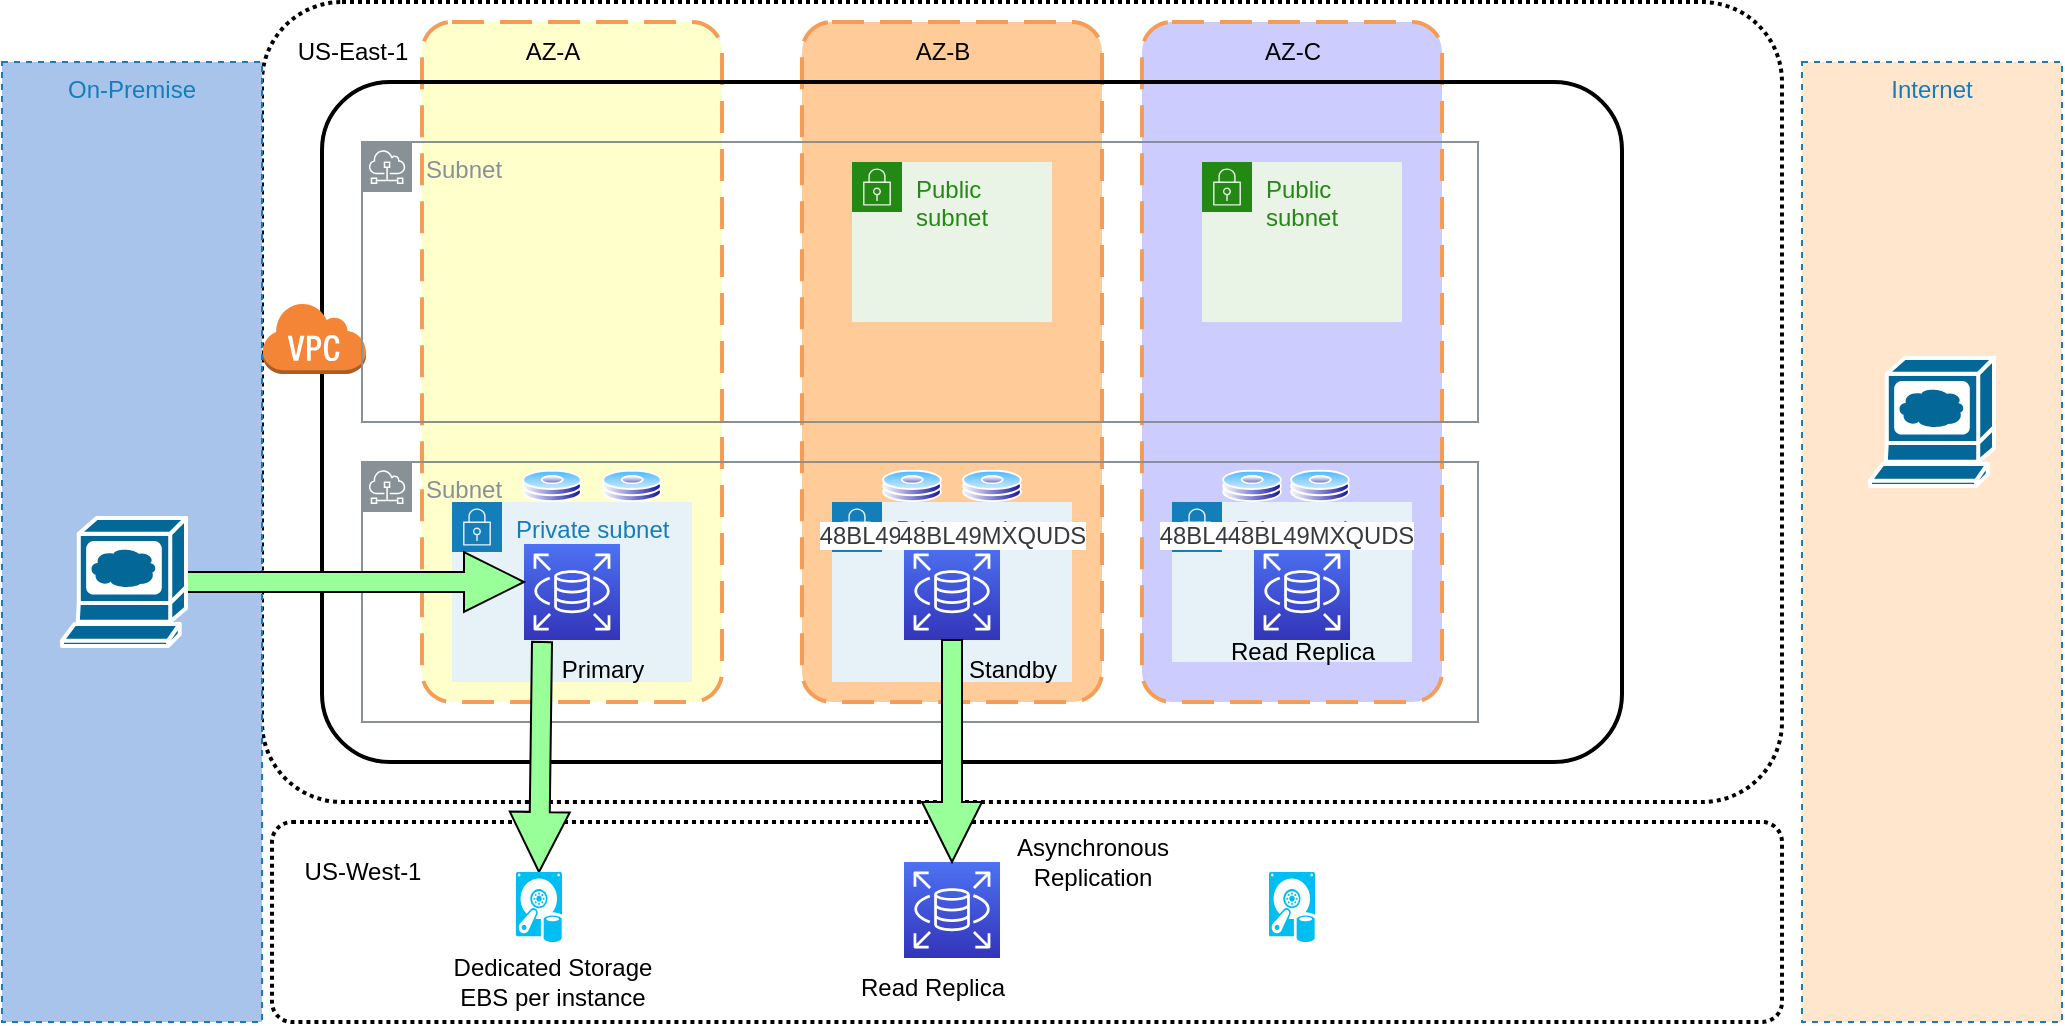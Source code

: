 <mxfile version="20.8.13" type="github">
  <diagram id="stbyG8PFdSv3hAW9tTvB" name="Page-1">
    <mxGraphModel dx="2044" dy="627" grid="1" gridSize="10" guides="1" tooltips="1" connect="1" arrows="1" fold="1" page="1" pageScale="1" pageWidth="850" pageHeight="1100" math="0" shadow="0">
      <root>
        <mxCell id="0" />
        <mxCell id="1" parent="0" />
        <mxCell id="larNTnmImganuYbGx3xY-1" value="" style="rounded=1;arcSize=10;dashed=1;fillColor=none;gradientColor=none;dashPattern=1 1;strokeWidth=2;" parent="1" vertex="1">
          <mxGeometry x="60" y="50" width="760" height="400" as="geometry" />
        </mxCell>
        <mxCell id="larNTnmImganuYbGx3xY-3" value="" style="rounded=1;arcSize=10;dashed=1;strokeColor=#F59D56;fillColor=#FFFFCC;gradientColor=none;dashPattern=8 4;strokeWidth=2;" parent="1" vertex="1">
          <mxGeometry x="140" y="60" width="150" height="340" as="geometry" />
        </mxCell>
        <mxCell id="larNTnmImganuYbGx3xY-4" value="" style="rounded=1;arcSize=10;dashed=1;strokeColor=#F59D56;fillColor=#FFCC99;gradientColor=none;dashPattern=8 4;strokeWidth=2;" parent="1" vertex="1">
          <mxGeometry x="330" y="60" width="150" height="340" as="geometry" />
        </mxCell>
        <mxCell id="larNTnmImganuYbGx3xY-5" value="" style="rounded=1;arcSize=10;dashed=1;strokeColor=#F59D56;fillColor=#CCCCFF;gradientColor=none;dashPattern=8 4;strokeWidth=2;" parent="1" vertex="1">
          <mxGeometry x="500" y="60" width="150" height="340" as="geometry" />
        </mxCell>
        <mxCell id="larNTnmImganuYbGx3xY-6" value="" style="rounded=1;arcSize=10;dashed=0;fillColor=none;gradientColor=none;strokeWidth=2;" parent="1" vertex="1">
          <mxGeometry x="90" y="90" width="650" height="340" as="geometry" />
        </mxCell>
        <mxCell id="larNTnmImganuYbGx3xY-7" value="" style="dashed=0;html=1;shape=mxgraph.aws3.virtual_private_cloud;fillColor=#F58536;gradientColor=none;dashed=0;" parent="1" vertex="1">
          <mxGeometry x="60" y="200" width="52" height="36" as="geometry" />
        </mxCell>
        <mxCell id="larNTnmImganuYbGx3xY-10" value="Subnet" style="sketch=0;outlineConnect=0;gradientColor=none;html=1;whiteSpace=wrap;fontSize=12;fontStyle=0;shape=mxgraph.aws4.group;grIcon=mxgraph.aws4.group_subnet;strokeColor=#879196;fillColor=none;verticalAlign=top;align=left;spacingLeft=30;fontColor=#879196;dashed=0;" parent="1" vertex="1">
          <mxGeometry x="110" y="120" width="558" height="140" as="geometry" />
        </mxCell>
        <mxCell id="larNTnmImganuYbGx3xY-11" value="Private subnet" style="points=[[0,0],[0.25,0],[0.5,0],[0.75,0],[1,0],[1,0.25],[1,0.5],[1,0.75],[1,1],[0.75,1],[0.5,1],[0.25,1],[0,1],[0,0.75],[0,0.5],[0,0.25]];outlineConnect=0;gradientColor=none;html=1;whiteSpace=wrap;fontSize=12;fontStyle=0;container=1;pointerEvents=0;collapsible=0;recursiveResize=0;shape=mxgraph.aws4.group;grIcon=mxgraph.aws4.group_security_group;grStroke=0;strokeColor=#147EBA;fillColor=#E6F2F8;verticalAlign=top;align=left;spacingLeft=30;fontColor=#147EBA;dashed=0;" parent="1" vertex="1">
          <mxGeometry x="515" y="300" width="120" height="80" as="geometry" />
        </mxCell>
        <mxCell id="larNTnmImganuYbGx3xY-12" value="Public subnet" style="points=[[0,0],[0.25,0],[0.5,0],[0.75,0],[1,0],[1,0.25],[1,0.5],[1,0.75],[1,1],[0.75,1],[0.5,1],[0.25,1],[0,1],[0,0.75],[0,0.5],[0,0.25]];outlineConnect=0;gradientColor=none;html=1;whiteSpace=wrap;fontSize=12;fontStyle=0;container=1;pointerEvents=0;collapsible=0;recursiveResize=0;shape=mxgraph.aws4.group;grIcon=mxgraph.aws4.group_security_group;grStroke=0;strokeColor=#248814;fillColor=#E9F3E6;verticalAlign=top;align=left;spacingLeft=30;fontColor=#248814;dashed=0;" parent="1" vertex="1">
          <mxGeometry x="355" y="130" width="100" height="80" as="geometry" />
        </mxCell>
        <mxCell id="larNTnmImganuYbGx3xY-13" value="Subnet" style="sketch=0;outlineConnect=0;gradientColor=none;html=1;whiteSpace=wrap;fontSize=12;fontStyle=0;shape=mxgraph.aws4.group;grIcon=mxgraph.aws4.group_subnet;strokeColor=#879196;fillColor=none;verticalAlign=top;align=left;spacingLeft=30;fontColor=#879196;dashed=0;" parent="1" vertex="1">
          <mxGeometry x="110" y="280" width="558" height="130" as="geometry" />
        </mxCell>
        <mxCell id="larNTnmImganuYbGx3xY-14" value="" style="rounded=1;arcSize=10;dashed=1;fillColor=none;gradientColor=none;dashPattern=1 1;strokeWidth=2;" parent="1" vertex="1">
          <mxGeometry x="65" y="460" width="755" height="100" as="geometry" />
        </mxCell>
        <mxCell id="larNTnmImganuYbGx3xY-15" value="Public subnet" style="points=[[0,0],[0.25,0],[0.5,0],[0.75,0],[1,0],[1,0.25],[1,0.5],[1,0.75],[1,1],[0.75,1],[0.5,1],[0.25,1],[0,1],[0,0.75],[0,0.5],[0,0.25]];outlineConnect=0;gradientColor=none;html=1;whiteSpace=wrap;fontSize=12;fontStyle=0;container=1;pointerEvents=0;collapsible=0;recursiveResize=0;shape=mxgraph.aws4.group;grIcon=mxgraph.aws4.group_security_group;grStroke=0;strokeColor=#248814;fillColor=#E9F3E6;verticalAlign=top;align=left;spacingLeft=30;fontColor=#248814;dashed=0;" parent="1" vertex="1">
          <mxGeometry x="530" y="130" width="100" height="80" as="geometry" />
        </mxCell>
        <mxCell id="larNTnmImganuYbGx3xY-16" value="Private subnet" style="points=[[0,0],[0.25,0],[0.5,0],[0.75,0],[1,0],[1,0.25],[1,0.5],[1,0.75],[1,1],[0.75,1],[0.5,1],[0.25,1],[0,1],[0,0.75],[0,0.5],[0,0.25]];outlineConnect=0;gradientColor=none;html=1;whiteSpace=wrap;fontSize=12;fontStyle=0;container=1;pointerEvents=0;collapsible=0;recursiveResize=0;shape=mxgraph.aws4.group;grIcon=mxgraph.aws4.group_security_group;grStroke=0;strokeColor=#147EBA;fillColor=#E6F2F8;verticalAlign=top;align=left;spacingLeft=30;fontColor=#147EBA;dashed=0;" parent="1" vertex="1">
          <mxGeometry x="345" y="300" width="120" height="90" as="geometry" />
        </mxCell>
        <mxCell id="EKmpy8bJZApXXMo4z5-l-12" value="" style="sketch=0;points=[[0,0,0],[0.25,0,0],[0.5,0,0],[0.75,0,0],[1,0,0],[0,1,0],[0.25,1,0],[0.5,1,0],[0.75,1,0],[1,1,0],[0,0.25,0],[0,0.5,0],[0,0.75,0],[1,0.25,0],[1,0.5,0],[1,0.75,0]];outlineConnect=0;fontColor=#232F3E;gradientColor=#4D72F3;gradientDirection=north;fillColor=#3334B9;strokeColor=#ffffff;dashed=0;verticalLabelPosition=bottom;verticalAlign=top;align=center;html=1;fontSize=12;fontStyle=0;aspect=fixed;shape=mxgraph.aws4.resourceIcon;resIcon=mxgraph.aws4.rds;" vertex="1" parent="larNTnmImganuYbGx3xY-16">
          <mxGeometry x="36" y="21" width="48" height="48" as="geometry" />
        </mxCell>
        <mxCell id="EKmpy8bJZApXXMo4z5-l-15" value="Standby" style="text;html=1;align=center;verticalAlign=middle;resizable=0;points=[];autosize=1;strokeColor=none;fillColor=none;" vertex="1" parent="larNTnmImganuYbGx3xY-16">
          <mxGeometry x="55" y="69" width="70" height="30" as="geometry" />
        </mxCell>
        <mxCell id="larNTnmImganuYbGx3xY-17" value="Private subnet" style="points=[[0,0],[0.25,0],[0.5,0],[0.75,0],[1,0],[1,0.25],[1,0.5],[1,0.75],[1,1],[0.75,1],[0.5,1],[0.25,1],[0,1],[0,0.75],[0,0.5],[0,0.25]];outlineConnect=0;gradientColor=none;html=1;whiteSpace=wrap;fontSize=12;fontStyle=0;container=1;pointerEvents=0;collapsible=0;recursiveResize=0;shape=mxgraph.aws4.group;grIcon=mxgraph.aws4.group_security_group;grStroke=0;strokeColor=#147EBA;fillColor=#E6F2F8;verticalAlign=top;align=left;spacingLeft=30;fontColor=#147EBA;dashed=0;" parent="1" vertex="1">
          <mxGeometry x="155" y="300" width="120" height="90" as="geometry" />
        </mxCell>
        <mxCell id="EKmpy8bJZApXXMo4z5-l-11" value="" style="sketch=0;points=[[0,0,0],[0.25,0,0],[0.5,0,0],[0.75,0,0],[1,0,0],[0,1,0],[0.25,1,0],[0.5,1,0],[0.75,1,0],[1,1,0],[0,0.25,0],[0,0.5,0],[0,0.75,0],[1,0.25,0],[1,0.5,0],[1,0.75,0]];outlineConnect=0;fontColor=#232F3E;gradientColor=#4D72F3;gradientDirection=north;fillColor=#3334B9;strokeColor=#ffffff;dashed=0;verticalLabelPosition=bottom;verticalAlign=top;align=center;html=1;fontSize=12;fontStyle=0;aspect=fixed;shape=mxgraph.aws4.resourceIcon;resIcon=mxgraph.aws4.rds;" vertex="1" parent="larNTnmImganuYbGx3xY-17">
          <mxGeometry x="36" y="21" width="48" height="48" as="geometry" />
        </mxCell>
        <mxCell id="EKmpy8bJZApXXMo4z5-l-14" value="Primary" style="text;html=1;align=center;verticalAlign=middle;resizable=0;points=[];autosize=1;strokeColor=none;fillColor=none;" vertex="1" parent="larNTnmImganuYbGx3xY-17">
          <mxGeometry x="45" y="69" width="60" height="30" as="geometry" />
        </mxCell>
        <mxCell id="larNTnmImganuYbGx3xY-18" value="AZ-A" style="text;html=1;align=center;verticalAlign=middle;resizable=0;points=[];autosize=1;strokeColor=none;fillColor=none;" parent="1" vertex="1">
          <mxGeometry x="180" y="60" width="50" height="30" as="geometry" />
        </mxCell>
        <mxCell id="larNTnmImganuYbGx3xY-19" value="AZ-B" style="text;html=1;align=center;verticalAlign=middle;resizable=0;points=[];autosize=1;strokeColor=none;fillColor=none;" parent="1" vertex="1">
          <mxGeometry x="375" y="60" width="50" height="30" as="geometry" />
        </mxCell>
        <mxCell id="larNTnmImganuYbGx3xY-20" value="AZ-C" style="text;html=1;align=center;verticalAlign=middle;resizable=0;points=[];autosize=1;strokeColor=none;fillColor=none;" parent="1" vertex="1">
          <mxGeometry x="550" y="60" width="50" height="30" as="geometry" />
        </mxCell>
        <mxCell id="larNTnmImganuYbGx3xY-21" value="US-East-1" style="text;html=1;align=center;verticalAlign=middle;resizable=0;points=[];autosize=1;strokeColor=none;fillColor=none;" parent="1" vertex="1">
          <mxGeometry x="65" y="60" width="80" height="30" as="geometry" />
        </mxCell>
        <mxCell id="larNTnmImganuYbGx3xY-22" value="US-West-1" style="text;html=1;align=center;verticalAlign=middle;resizable=0;points=[];autosize=1;strokeColor=none;fillColor=none;" parent="1" vertex="1">
          <mxGeometry x="70" y="470" width="80" height="30" as="geometry" />
        </mxCell>
        <mxCell id="EKmpy8bJZApXXMo4z5-l-1" value="On-Premise" style="fillColor=#A9C4EB;strokeColor=#147EBA;dashed=1;verticalAlign=top;fontStyle=0;fontColor=#147EBA;" vertex="1" parent="1">
          <mxGeometry x="-70" y="80" width="130" height="480" as="geometry" />
        </mxCell>
        <mxCell id="EKmpy8bJZApXXMo4z5-l-4" value="Internet" style="fillColor=#FFE6CC;strokeColor=#147EBA;dashed=1;verticalAlign=top;fontStyle=0;fontColor=#147EBA;" vertex="1" parent="1">
          <mxGeometry x="830" y="80" width="130" height="480" as="geometry" />
        </mxCell>
        <mxCell id="EKmpy8bJZApXXMo4z5-l-27" style="edgeStyle=orthogonalEdgeStyle;rounded=0;orthogonalLoop=1;jettySize=auto;html=1;shape=arrow;fillColor=#99FF99;" edge="1" parent="1" source="EKmpy8bJZApXXMo4z5-l-9" target="EKmpy8bJZApXXMo4z5-l-11">
          <mxGeometry relative="1" as="geometry">
            <Array as="points">
              <mxPoint x="215" y="340" />
              <mxPoint x="215" y="430" />
              <mxPoint x="107" y="430" />
              <mxPoint x="107" y="340" />
            </Array>
          </mxGeometry>
        </mxCell>
        <mxCell id="EKmpy8bJZApXXMo4z5-l-9" value="" style="shape=mxgraph.cisco.computers_and_peripherals.web_browser;html=1;pointerEvents=1;dashed=0;fillColor=#036897;strokeColor=#ffffff;strokeWidth=2;verticalLabelPosition=bottom;verticalAlign=top;align=center;outlineConnect=0;" vertex="1" parent="1">
          <mxGeometry x="-40" y="308" width="62" height="64" as="geometry" />
        </mxCell>
        <mxCell id="EKmpy8bJZApXXMo4z5-l-10" value="" style="shape=mxgraph.cisco.computers_and_peripherals.web_browser;html=1;pointerEvents=1;dashed=0;fillColor=#036897;strokeColor=#ffffff;strokeWidth=2;verticalLabelPosition=bottom;verticalAlign=top;align=center;outlineConnect=0;" vertex="1" parent="1">
          <mxGeometry x="864" y="228" width="62" height="64" as="geometry" />
        </mxCell>
        <mxCell id="EKmpy8bJZApXXMo4z5-l-13" value="" style="sketch=0;points=[[0,0,0],[0.25,0,0],[0.5,0,0],[0.75,0,0],[1,0,0],[0,1,0],[0.25,1,0],[0.5,1,0],[0.75,1,0],[1,1,0],[0,0.25,0],[0,0.5,0],[0,0.75,0],[1,0.25,0],[1,0.5,0],[1,0.75,0]];outlineConnect=0;fontColor=#232F3E;gradientColor=#4D72F3;gradientDirection=north;fillColor=#3334B9;strokeColor=#ffffff;dashed=0;verticalLabelPosition=bottom;verticalAlign=top;align=center;html=1;fontSize=12;fontStyle=0;aspect=fixed;shape=mxgraph.aws4.resourceIcon;resIcon=mxgraph.aws4.rds;" vertex="1" parent="1">
          <mxGeometry x="556" y="321" width="48" height="48" as="geometry" />
        </mxCell>
        <mxCell id="EKmpy8bJZApXXMo4z5-l-16" value="Read Replica" style="text;html=1;align=center;verticalAlign=middle;resizable=0;points=[];autosize=1;strokeColor=none;fillColor=none;" vertex="1" parent="1">
          <mxGeometry x="530" y="360" width="100" height="30" as="geometry" />
        </mxCell>
        <mxCell id="EKmpy8bJZApXXMo4z5-l-17" value="" style="aspect=fixed;perimeter=ellipsePerimeter;html=1;align=center;shadow=0;dashed=0;spacingTop=3;image;image=img/lib/active_directory/hard_disk.svg;fillColor=#FFE6CC;" vertex="1" parent="1">
          <mxGeometry x="230" y="283.8" width="30" height="16.2" as="geometry" />
        </mxCell>
        <mxCell id="EKmpy8bJZApXXMo4z5-l-22" value="" style="aspect=fixed;perimeter=ellipsePerimeter;html=1;align=center;shadow=0;dashed=0;spacingTop=3;image;image=img/lib/active_directory/hard_disk.svg;fillColor=#FFE6CC;" vertex="1" parent="1">
          <mxGeometry x="190" y="283.8" width="30" height="16.2" as="geometry" />
        </mxCell>
        <mxCell id="EKmpy8bJZApXXMo4z5-l-23" value="&lt;meta charset=&quot;utf-8&quot;&gt;&lt;span style=&quot;color: rgb(55, 58, 60); font-family: OpenSans, Arial, sans-serif; font-size: 11.9px; font-style: normal; font-variant-ligatures: normal; font-variant-caps: normal; font-weight: 400; letter-spacing: normal; orphans: 2; text-align: start; text-indent: 0px; text-transform: none; widows: 2; word-spacing: 0px; -webkit-text-stroke-width: 0px; background-color: rgb(255, 255, 255); text-decoration-thickness: initial; text-decoration-style: initial; text-decoration-color: initial; float: none; display: inline !important;&quot;&gt;48BL49MXQUDS&lt;/span&gt;" style="aspect=fixed;perimeter=ellipsePerimeter;html=1;align=center;shadow=0;dashed=0;spacingTop=3;image;image=img/lib/active_directory/hard_disk.svg;fillColor=#FFE6CC;" vertex="1" parent="1">
          <mxGeometry x="370" y="283.8" width="30" height="16.2" as="geometry" />
        </mxCell>
        <mxCell id="EKmpy8bJZApXXMo4z5-l-24" value="&lt;meta charset=&quot;utf-8&quot;&gt;&lt;span style=&quot;color: rgb(55, 58, 60); font-family: OpenSans, Arial, sans-serif; font-size: 11.9px; font-style: normal; font-variant-ligatures: normal; font-variant-caps: normal; font-weight: 400; letter-spacing: normal; orphans: 2; text-align: start; text-indent: 0px; text-transform: none; widows: 2; word-spacing: 0px; -webkit-text-stroke-width: 0px; background-color: rgb(255, 255, 255); text-decoration-thickness: initial; text-decoration-style: initial; text-decoration-color: initial; float: none; display: inline !important;&quot;&gt;48BL49MXQUDS&lt;/span&gt;" style="aspect=fixed;perimeter=ellipsePerimeter;html=1;align=center;shadow=0;dashed=0;spacingTop=3;image;image=img/lib/active_directory/hard_disk.svg;fillColor=#FFE6CC;" vertex="1" parent="1">
          <mxGeometry x="410" y="283.8" width="30" height="16.2" as="geometry" />
        </mxCell>
        <mxCell id="EKmpy8bJZApXXMo4z5-l-25" value="&lt;meta charset=&quot;utf-8&quot;&gt;&lt;span style=&quot;color: rgb(55, 58, 60); font-family: OpenSans, Arial, sans-serif; font-size: 11.9px; font-style: normal; font-variant-ligatures: normal; font-variant-caps: normal; font-weight: 400; letter-spacing: normal; orphans: 2; text-align: start; text-indent: 0px; text-transform: none; widows: 2; word-spacing: 0px; -webkit-text-stroke-width: 0px; background-color: rgb(255, 255, 255); text-decoration-thickness: initial; text-decoration-style: initial; text-decoration-color: initial; float: none; display: inline !important;&quot;&gt;48BL49MXQUDS&lt;/span&gt;" style="aspect=fixed;perimeter=ellipsePerimeter;html=1;align=center;shadow=0;dashed=0;spacingTop=3;image;image=img/lib/active_directory/hard_disk.svg;fillColor=#FFE6CC;" vertex="1" parent="1">
          <mxGeometry x="540" y="283.8" width="30" height="16.2" as="geometry" />
        </mxCell>
        <mxCell id="EKmpy8bJZApXXMo4z5-l-26" value="&lt;meta charset=&quot;utf-8&quot;&gt;&lt;span style=&quot;color: rgb(55, 58, 60); font-family: OpenSans, Arial, sans-serif; font-size: 11.9px; font-style: normal; font-variant-ligatures: normal; font-variant-caps: normal; font-weight: 400; letter-spacing: normal; orphans: 2; text-align: start; text-indent: 0px; text-transform: none; widows: 2; word-spacing: 0px; -webkit-text-stroke-width: 0px; background-color: rgb(255, 255, 255); text-decoration-thickness: initial; text-decoration-style: initial; text-decoration-color: initial; float: none; display: inline !important;&quot;&gt;48BL49MXQUDS&lt;/span&gt;" style="aspect=fixed;perimeter=ellipsePerimeter;html=1;align=center;shadow=0;dashed=0;spacingTop=3;image;image=img/lib/active_directory/hard_disk.svg;fillColor=#FFE6CC;" vertex="1" parent="1">
          <mxGeometry x="574" y="283.8" width="30" height="16.2" as="geometry" />
        </mxCell>
        <mxCell id="EKmpy8bJZApXXMo4z5-l-34" value="" style="edgeStyle=orthogonalEdgeStyle;shape=arrow;rounded=0;orthogonalLoop=1;jettySize=auto;html=1;fillColor=#99FF99;entryX=0.5;entryY=0;entryDx=0;entryDy=0;entryPerimeter=0;" edge="1" parent="1" target="EKmpy8bJZApXXMo4z5-l-29">
          <mxGeometry relative="1" as="geometry">
            <mxPoint x="200" y="370" as="sourcePoint" />
          </mxGeometry>
        </mxCell>
        <mxCell id="EKmpy8bJZApXXMo4z5-l-29" value="" style="verticalLabelPosition=bottom;html=1;verticalAlign=top;align=center;strokeColor=none;fillColor=#00BEF2;shape=mxgraph.azure.vhd_data_disk;pointerEvents=1;" vertex="1" parent="1">
          <mxGeometry x="187" y="485" width="23" height="35" as="geometry" />
        </mxCell>
        <mxCell id="EKmpy8bJZApXXMo4z5-l-31" value="" style="verticalLabelPosition=bottom;html=1;verticalAlign=top;align=center;strokeColor=none;fillColor=#00BEF2;shape=mxgraph.azure.vhd_data_disk;pointerEvents=1;" vertex="1" parent="1">
          <mxGeometry x="563.5" y="485" width="23" height="35" as="geometry" />
        </mxCell>
        <mxCell id="EKmpy8bJZApXXMo4z5-l-32" value="Dedicated Storage&lt;br&gt;EBS per instance&lt;br&gt;" style="text;html=1;align=center;verticalAlign=middle;resizable=0;points=[];autosize=1;strokeColor=none;fillColor=none;" vertex="1" parent="1">
          <mxGeometry x="145" y="520" width="120" height="40" as="geometry" />
        </mxCell>
        <mxCell id="EKmpy8bJZApXXMo4z5-l-35" value="" style="sketch=0;points=[[0,0,0],[0.25,0,0],[0.5,0,0],[0.75,0,0],[1,0,0],[0,1,0],[0.25,1,0],[0.5,1,0],[0.75,1,0],[1,1,0],[0,0.25,0],[0,0.5,0],[0,0.75,0],[1,0.25,0],[1,0.5,0],[1,0.75,0]];outlineConnect=0;fontColor=#232F3E;gradientColor=#4D72F3;gradientDirection=north;fillColor=#3334B9;strokeColor=#ffffff;dashed=0;verticalLabelPosition=bottom;verticalAlign=top;align=center;html=1;fontSize=12;fontStyle=0;aspect=fixed;shape=mxgraph.aws4.resourceIcon;resIcon=mxgraph.aws4.rds;" vertex="1" parent="1">
          <mxGeometry x="381" y="480" width="48" height="48" as="geometry" />
        </mxCell>
        <mxCell id="EKmpy8bJZApXXMo4z5-l-36" value="Read Replica" style="text;html=1;align=center;verticalAlign=middle;resizable=0;points=[];autosize=1;strokeColor=none;fillColor=none;" vertex="1" parent="1">
          <mxGeometry x="345" y="528" width="100" height="30" as="geometry" />
        </mxCell>
        <mxCell id="EKmpy8bJZApXXMo4z5-l-37" value="" style="edgeStyle=orthogonalEdgeStyle;shape=arrow;rounded=0;orthogonalLoop=1;jettySize=auto;html=1;fillColor=#99FF99;entryX=0.5;entryY=0;entryDx=0;entryDy=0;entryPerimeter=0;" edge="1" parent="1" source="EKmpy8bJZApXXMo4z5-l-12" target="EKmpy8bJZApXXMo4z5-l-35">
          <mxGeometry relative="1" as="geometry" />
        </mxCell>
        <mxCell id="EKmpy8bJZApXXMo4z5-l-39" value="Asynchronous&lt;br&gt;Replication" style="text;html=1;align=center;verticalAlign=middle;resizable=0;points=[];autosize=1;strokeColor=none;fillColor=none;" vertex="1" parent="1">
          <mxGeometry x="425" y="460" width="100" height="40" as="geometry" />
        </mxCell>
      </root>
    </mxGraphModel>
  </diagram>
</mxfile>
